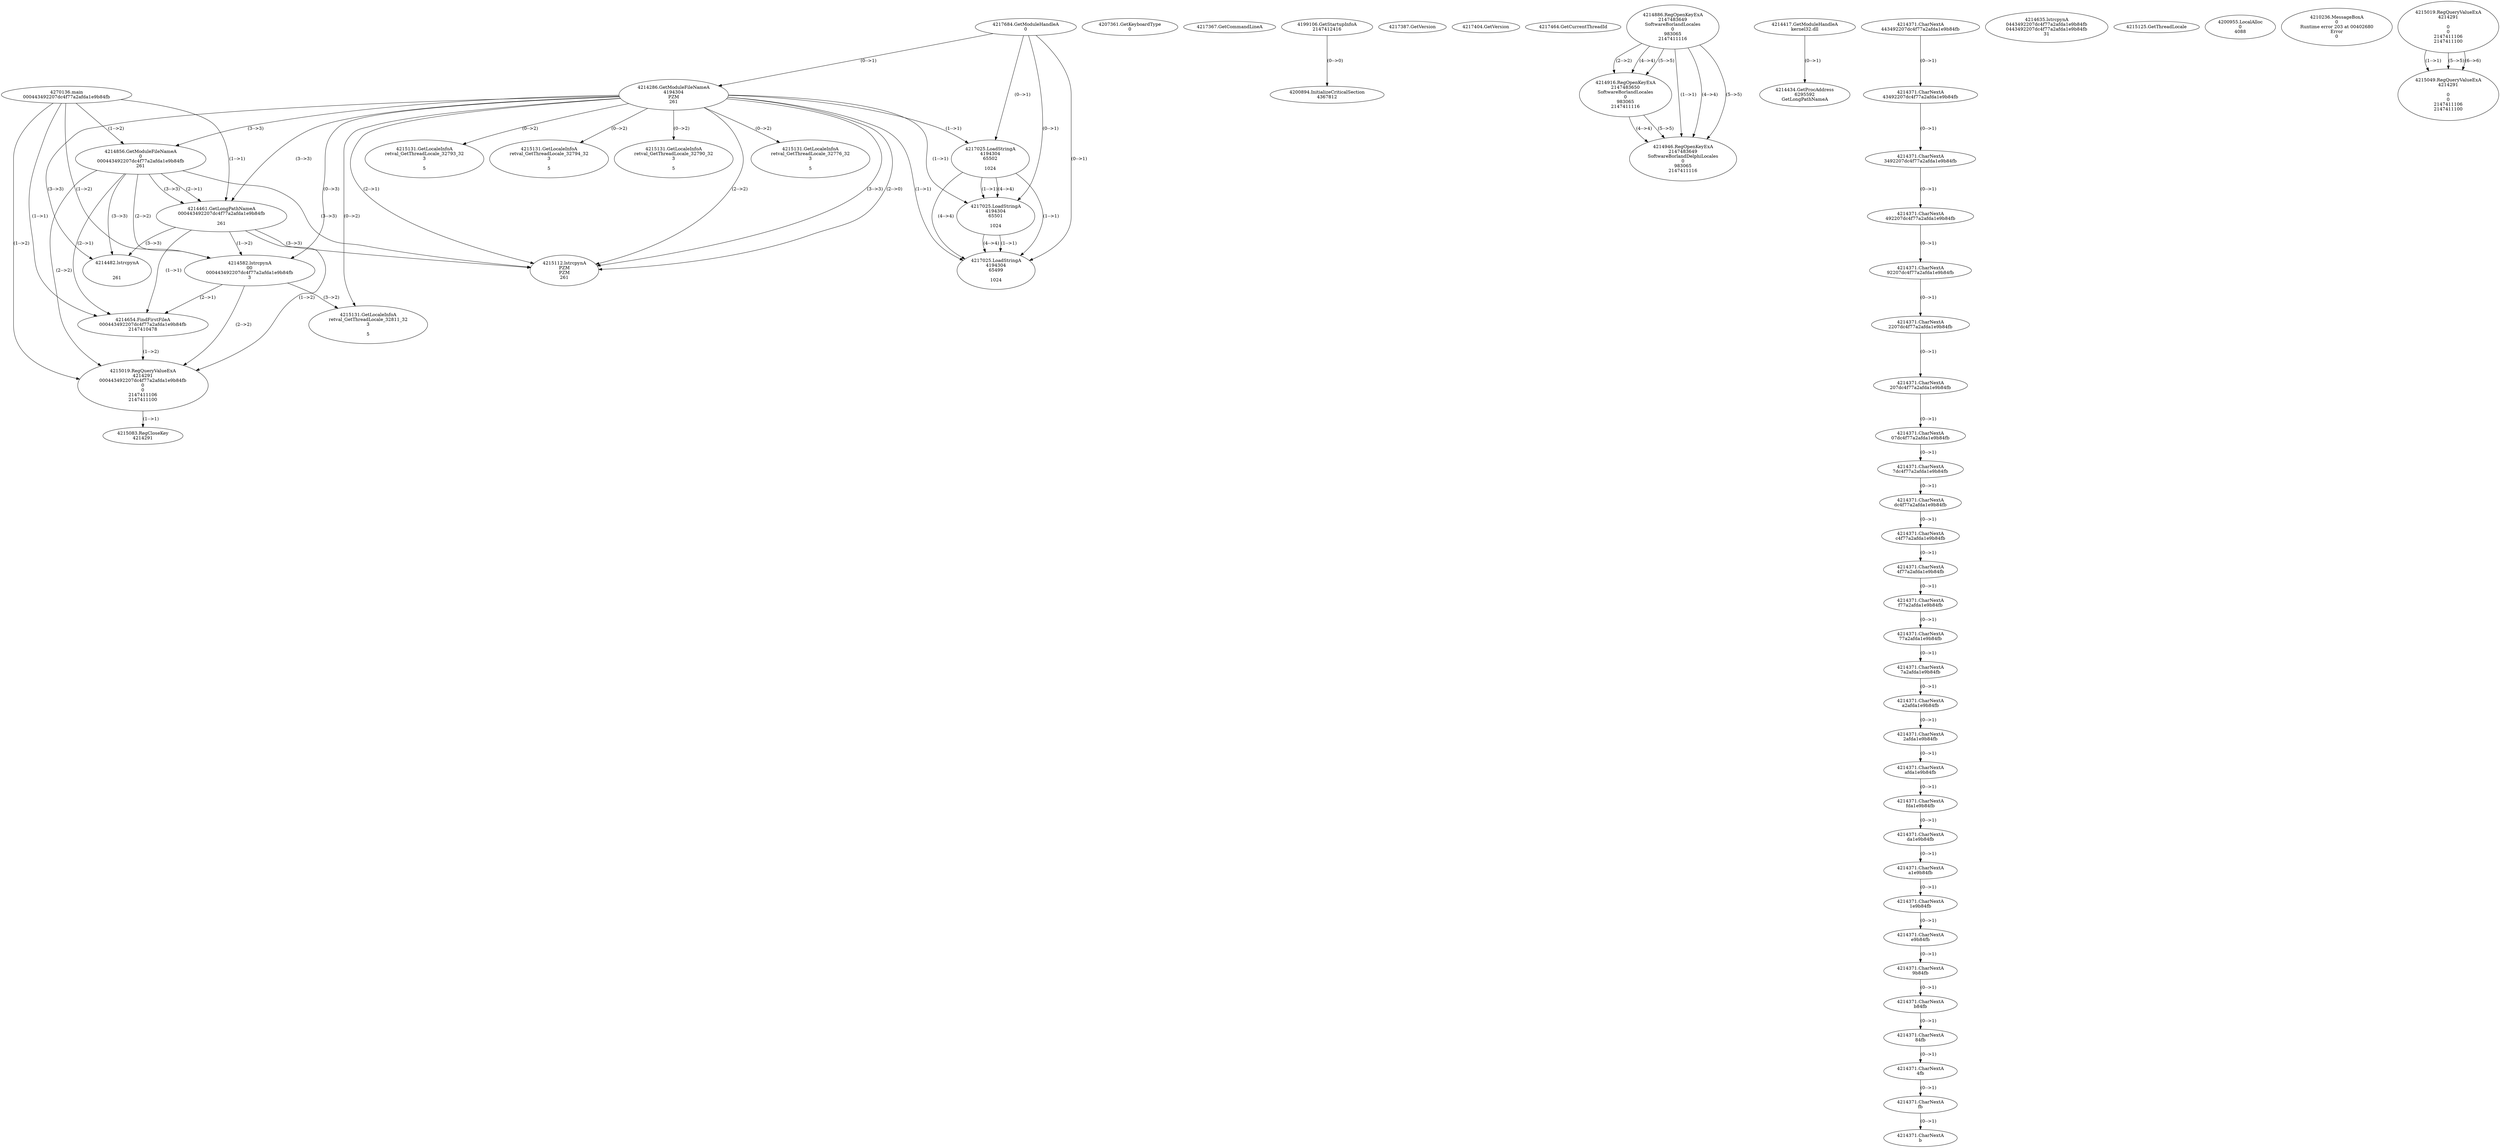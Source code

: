 // Global SCDG with merge call
digraph {
	0 [label="4270136.main
000443492207dc4f77a2afda1e9b84fb"]
	1 [label="4217684.GetModuleHandleA
0"]
	2 [label="4207361.GetKeyboardType
0"]
	3 [label="4217367.GetCommandLineA
"]
	4 [label="4199106.GetStartupInfoA
2147412416"]
	5 [label="4217387.GetVersion
"]
	6 [label="4217404.GetVersion
"]
	7 [label="4217464.GetCurrentThreadId
"]
	8 [label="4214286.GetModuleFileNameA
4194304
PZM
261"]
	1 -> 8 [label="(0-->1)"]
	9 [label="4214856.GetModuleFileNameA
0
000443492207dc4f77a2afda1e9b84fb
261"]
	0 -> 9 [label="(1-->2)"]
	8 -> 9 [label="(3-->3)"]
	10 [label="4214886.RegOpenKeyExA
2147483649
Software\Borland\Locales
0
983065
2147411116"]
	11 [label="4214417.GetModuleHandleA
kernel32.dll"]
	12 [label="4214434.GetProcAddress
6295592
GetLongPathNameA"]
	11 -> 12 [label="(0-->1)"]
	13 [label="4214461.GetLongPathNameA
000443492207dc4f77a2afda1e9b84fb

261"]
	0 -> 13 [label="(1-->1)"]
	9 -> 13 [label="(2-->1)"]
	8 -> 13 [label="(3-->3)"]
	9 -> 13 [label="(3-->3)"]
	14 [label="4214582.lstrcpynA
00
000443492207dc4f77a2afda1e9b84fb
3"]
	0 -> 14 [label="(1-->2)"]
	9 -> 14 [label="(2-->2)"]
	13 -> 14 [label="(1-->2)"]
	8 -> 14 [label="(0-->3)"]
	15 [label="4214371.CharNextA
443492207dc4f77a2afda1e9b84fb"]
	16 [label="4214371.CharNextA
43492207dc4f77a2afda1e9b84fb"]
	15 -> 16 [label="(0-->1)"]
	17 [label="4214371.CharNextA
3492207dc4f77a2afda1e9b84fb"]
	16 -> 17 [label="(0-->1)"]
	18 [label="4214371.CharNextA
492207dc4f77a2afda1e9b84fb"]
	17 -> 18 [label="(0-->1)"]
	19 [label="4214371.CharNextA
92207dc4f77a2afda1e9b84fb"]
	18 -> 19 [label="(0-->1)"]
	20 [label="4214371.CharNextA
2207dc4f77a2afda1e9b84fb"]
	19 -> 20 [label="(0-->1)"]
	21 [label="4214371.CharNextA
207dc4f77a2afda1e9b84fb"]
	20 -> 21 [label="(0-->1)"]
	22 [label="4214371.CharNextA
07dc4f77a2afda1e9b84fb"]
	21 -> 22 [label="(0-->1)"]
	23 [label="4214371.CharNextA
7dc4f77a2afda1e9b84fb"]
	22 -> 23 [label="(0-->1)"]
	24 [label="4214371.CharNextA
dc4f77a2afda1e9b84fb"]
	23 -> 24 [label="(0-->1)"]
	25 [label="4214371.CharNextA
c4f77a2afda1e9b84fb"]
	24 -> 25 [label="(0-->1)"]
	26 [label="4214371.CharNextA
4f77a2afda1e9b84fb"]
	25 -> 26 [label="(0-->1)"]
	27 [label="4214371.CharNextA
f77a2afda1e9b84fb"]
	26 -> 27 [label="(0-->1)"]
	28 [label="4214371.CharNextA
77a2afda1e9b84fb"]
	27 -> 28 [label="(0-->1)"]
	29 [label="4214371.CharNextA
7a2afda1e9b84fb"]
	28 -> 29 [label="(0-->1)"]
	30 [label="4214371.CharNextA
a2afda1e9b84fb"]
	29 -> 30 [label="(0-->1)"]
	31 [label="4214371.CharNextA
2afda1e9b84fb"]
	30 -> 31 [label="(0-->1)"]
	32 [label="4214371.CharNextA
afda1e9b84fb"]
	31 -> 32 [label="(0-->1)"]
	33 [label="4214371.CharNextA
fda1e9b84fb"]
	32 -> 33 [label="(0-->1)"]
	34 [label="4214371.CharNextA
da1e9b84fb"]
	33 -> 34 [label="(0-->1)"]
	35 [label="4214371.CharNextA
a1e9b84fb"]
	34 -> 35 [label="(0-->1)"]
	36 [label="4214371.CharNextA
1e9b84fb"]
	35 -> 36 [label="(0-->1)"]
	37 [label="4214371.CharNextA
e9b84fb"]
	36 -> 37 [label="(0-->1)"]
	38 [label="4214371.CharNextA
9b84fb"]
	37 -> 38 [label="(0-->1)"]
	39 [label="4214371.CharNextA
b84fb"]
	38 -> 39 [label="(0-->1)"]
	40 [label="4214371.CharNextA
84fb"]
	39 -> 40 [label="(0-->1)"]
	41 [label="4214371.CharNextA
4fb"]
	40 -> 41 [label="(0-->1)"]
	42 [label="4214371.CharNextA
fb"]
	41 -> 42 [label="(0-->1)"]
	43 [label="4214371.CharNextA
b"]
	42 -> 43 [label="(0-->1)"]
	44 [label="4214635.lstrcpynA
0443492207dc4f77a2afda1e9b84fb
0443492207dc4f77a2afda1e9b84fb
31"]
	45 [label="4214654.FindFirstFileA
000443492207dc4f77a2afda1e9b84fb
2147410478"]
	0 -> 45 [label="(1-->1)"]
	9 -> 45 [label="(2-->1)"]
	13 -> 45 [label="(1-->1)"]
	14 -> 45 [label="(2-->1)"]
	46 [label="4215019.RegQueryValueExA
4214291
000443492207dc4f77a2afda1e9b84fb
0
0
2147411106
2147411100"]
	0 -> 46 [label="(1-->2)"]
	9 -> 46 [label="(2-->2)"]
	13 -> 46 [label="(1-->2)"]
	14 -> 46 [label="(2-->2)"]
	45 -> 46 [label="(1-->2)"]
	47 [label="4215083.RegCloseKey
4214291"]
	46 -> 47 [label="(1-->1)"]
	48 [label="4215112.lstrcpynA
PZM
PZM
261"]
	8 -> 48 [label="(2-->1)"]
	8 -> 48 [label="(2-->2)"]
	8 -> 48 [label="(3-->3)"]
	9 -> 48 [label="(3-->3)"]
	13 -> 48 [label="(3-->3)"]
	8 -> 48 [label="(2-->0)"]
	49 [label="4215125.GetThreadLocale
"]
	50 [label="4215131.GetLocaleInfoA
retval_GetThreadLocale_32811_32
3

5"]
	8 -> 50 [label="(0-->2)"]
	14 -> 50 [label="(3-->2)"]
	51 [label="4217025.LoadStringA
4194304
65502

1024"]
	1 -> 51 [label="(0-->1)"]
	8 -> 51 [label="(1-->1)"]
	52 [label="4217025.LoadStringA
4194304
65501

1024"]
	1 -> 52 [label="(0-->1)"]
	8 -> 52 [label="(1-->1)"]
	51 -> 52 [label="(1-->1)"]
	51 -> 52 [label="(4-->4)"]
	53 [label="4200894.InitializeCriticalSection
4367812"]
	4 -> 53 [label="(0-->0)"]
	54 [label="4200955.LocalAlloc
0
4088"]
	55 [label="4210236.MessageBoxA
0
Runtime error 203 at 00402680
Error
0"]
	56 [label="4214916.RegOpenKeyExA
2147483650
Software\Borland\Locales
0
983065
2147411116"]
	10 -> 56 [label="(2-->2)"]
	10 -> 56 [label="(4-->4)"]
	10 -> 56 [label="(5-->5)"]
	57 [label="4214482.lstrcpynA


261"]
	8 -> 57 [label="(3-->3)"]
	9 -> 57 [label="(3-->3)"]
	13 -> 57 [label="(3-->3)"]
	58 [label="4215019.RegQueryValueExA
4214291

0
0
2147411106
2147411100"]
	59 [label="4215049.RegQueryValueExA
4214291

0
0
2147411106
2147411100"]
	58 -> 59 [label="(1-->1)"]
	58 -> 59 [label="(5-->5)"]
	58 -> 59 [label="(6-->6)"]
	60 [label="4215131.GetLocaleInfoA
retval_GetThreadLocale_32793_32
3

5"]
	8 -> 60 [label="(0-->2)"]
	61 [label="4217025.LoadStringA
4194304
65499

1024"]
	1 -> 61 [label="(0-->1)"]
	8 -> 61 [label="(1-->1)"]
	51 -> 61 [label="(1-->1)"]
	52 -> 61 [label="(1-->1)"]
	51 -> 61 [label="(4-->4)"]
	52 -> 61 [label="(4-->4)"]
	62 [label="4215131.GetLocaleInfoA
retval_GetThreadLocale_32794_32
3

5"]
	8 -> 62 [label="(0-->2)"]
	63 [label="4215131.GetLocaleInfoA
retval_GetThreadLocale_32790_32
3

5"]
	8 -> 63 [label="(0-->2)"]
	64 [label="4214946.RegOpenKeyExA
2147483649
Software\Borland\Delphi\Locales
0
983065
2147411116"]
	10 -> 64 [label="(1-->1)"]
	10 -> 64 [label="(4-->4)"]
	56 -> 64 [label="(4-->4)"]
	10 -> 64 [label="(5-->5)"]
	56 -> 64 [label="(5-->5)"]
	65 [label="4215131.GetLocaleInfoA
retval_GetThreadLocale_32776_32
3

5"]
	8 -> 65 [label="(0-->2)"]
}
